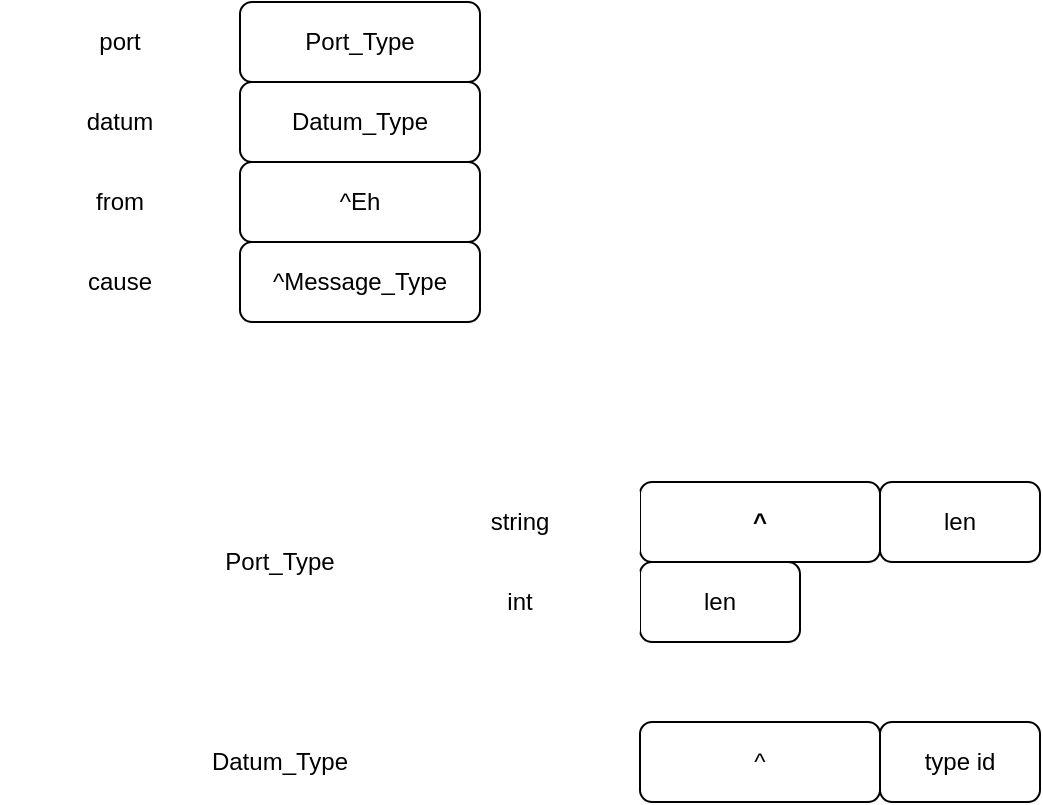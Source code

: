 <mxfile version="21.6.8" type="device">
  <diagram name="Page-1" id="5H5DG0xMib633VFO3pPt">
    <mxGraphModel dx="1199" dy="714" grid="1" gridSize="10" guides="1" tooltips="1" connect="1" arrows="1" fold="1" page="1" pageScale="1" pageWidth="1100" pageHeight="850" math="0" shadow="0">
      <root>
        <mxCell id="0" />
        <mxCell id="1" parent="0" />
        <mxCell id="HOVY8wTWyFo34V_nL3aS-1" value="port" style="rounded=1;whiteSpace=wrap;html=1;strokeColor=none;" vertex="1" parent="1">
          <mxGeometry x="120" y="120" width="120" height="40" as="geometry" />
        </mxCell>
        <mxCell id="HOVY8wTWyFo34V_nL3aS-2" value="datum" style="rounded=1;whiteSpace=wrap;html=1;strokeColor=none;" vertex="1" parent="1">
          <mxGeometry x="120" y="160" width="120" height="40" as="geometry" />
        </mxCell>
        <mxCell id="HOVY8wTWyFo34V_nL3aS-3" value="from" style="rounded=1;whiteSpace=wrap;html=1;strokeColor=none;" vertex="1" parent="1">
          <mxGeometry x="120" y="200" width="120" height="40" as="geometry" />
        </mxCell>
        <mxCell id="HOVY8wTWyFo34V_nL3aS-4" value="cause" style="rounded=1;whiteSpace=wrap;html=1;strokeColor=none;" vertex="1" parent="1">
          <mxGeometry x="120" y="240" width="120" height="40" as="geometry" />
        </mxCell>
        <mxCell id="HOVY8wTWyFo34V_nL3aS-5" value="Port_Type" style="rounded=1;whiteSpace=wrap;html=1;" vertex="1" parent="1">
          <mxGeometry x="240" y="120" width="120" height="40" as="geometry" />
        </mxCell>
        <mxCell id="HOVY8wTWyFo34V_nL3aS-6" value="Datum_Type" style="rounded=1;whiteSpace=wrap;html=1;" vertex="1" parent="1">
          <mxGeometry x="240" y="160" width="120" height="40" as="geometry" />
        </mxCell>
        <mxCell id="HOVY8wTWyFo34V_nL3aS-7" value="^Eh" style="rounded=1;whiteSpace=wrap;html=1;" vertex="1" parent="1">
          <mxGeometry x="240" y="200" width="120" height="40" as="geometry" />
        </mxCell>
        <mxCell id="HOVY8wTWyFo34V_nL3aS-8" value="^Message_Type" style="rounded=1;whiteSpace=wrap;html=1;" vertex="1" parent="1">
          <mxGeometry x="240" y="240" width="120" height="40" as="geometry" />
        </mxCell>
        <mxCell id="HOVY8wTWyFo34V_nL3aS-10" value="^" style="rounded=1;whiteSpace=wrap;html=1;fontStyle=1" vertex="1" parent="1">
          <mxGeometry x="440" y="360" width="120" height="40" as="geometry" />
        </mxCell>
        <mxCell id="HOVY8wTWyFo34V_nL3aS-11" value="len" style="rounded=1;whiteSpace=wrap;html=1;" vertex="1" parent="1">
          <mxGeometry x="560" y="360" width="80" height="40" as="geometry" />
        </mxCell>
        <mxCell id="HOVY8wTWyFo34V_nL3aS-12" value="len" style="rounded=1;whiteSpace=wrap;html=1;" vertex="1" parent="1">
          <mxGeometry x="440" y="400" width="80" height="40" as="geometry" />
        </mxCell>
        <mxCell id="HOVY8wTWyFo34V_nL3aS-17" value="string" style="rounded=1;whiteSpace=wrap;html=1;strokeColor=none;" vertex="1" parent="1">
          <mxGeometry x="320" y="360" width="120" height="40" as="geometry" />
        </mxCell>
        <mxCell id="HOVY8wTWyFo34V_nL3aS-18" value="int" style="rounded=1;whiteSpace=wrap;html=1;strokeColor=none;" vertex="1" parent="1">
          <mxGeometry x="320" y="400" width="120" height="40" as="geometry" />
        </mxCell>
        <mxCell id="HOVY8wTWyFo34V_nL3aS-19" value="Port_Type" style="rounded=1;whiteSpace=wrap;html=1;strokeColor=none;" vertex="1" parent="1">
          <mxGeometry x="200" y="380" width="120" height="40" as="geometry" />
        </mxCell>
        <mxCell id="HOVY8wTWyFo34V_nL3aS-20" value="^" style="rounded=1;whiteSpace=wrap;html=1;" vertex="1" parent="1">
          <mxGeometry x="440" y="480" width="120" height="40" as="geometry" />
        </mxCell>
        <mxCell id="HOVY8wTWyFo34V_nL3aS-21" value="type id" style="rounded=1;whiteSpace=wrap;html=1;" vertex="1" parent="1">
          <mxGeometry x="560" y="480" width="80" height="40" as="geometry" />
        </mxCell>
        <mxCell id="HOVY8wTWyFo34V_nL3aS-22" value="Datum_Type" style="rounded=1;whiteSpace=wrap;html=1;strokeColor=none;" vertex="1" parent="1">
          <mxGeometry x="200" y="480" width="120" height="40" as="geometry" />
        </mxCell>
      </root>
    </mxGraphModel>
  </diagram>
</mxfile>
